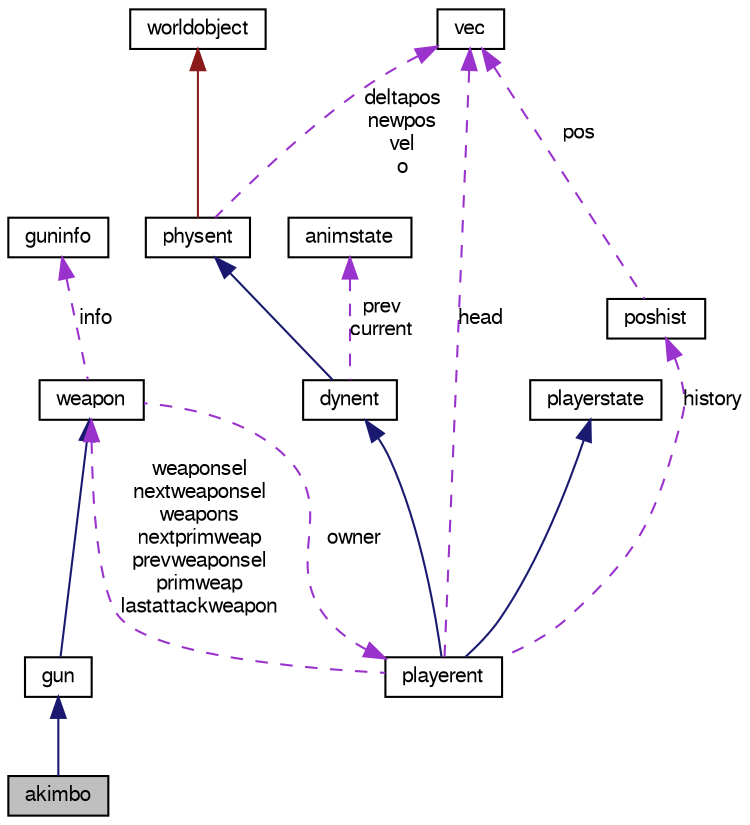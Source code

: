 digraph G
{
  edge [fontname="FreeSans",fontsize="10",labelfontname="FreeSans",labelfontsize="10"];
  node [fontname="FreeSans",fontsize="10",shape=record];
  Node1 [label="akimbo",height=0.2,width=0.4,color="black", fillcolor="grey75", style="filled" fontcolor="black"];
  Node2 -> Node1 [dir=back,color="midnightblue",fontsize="10",style="solid",fontname="FreeSans"];
  Node2 [label="gun",height=0.2,width=0.4,color="black", fillcolor="white", style="filled",URL="$structgun.html"];
  Node3 -> Node2 [dir=back,color="midnightblue",fontsize="10",style="solid",fontname="FreeSans"];
  Node3 [label="weapon",height=0.2,width=0.4,color="black", fillcolor="white", style="filled",URL="$structweapon.html"];
  Node4 -> Node3 [dir=back,color="darkorchid3",fontsize="10",style="dashed",label="owner",fontname="FreeSans"];
  Node4 [label="playerent",height=0.2,width=0.4,color="black", fillcolor="white", style="filled",URL="$classplayerent.html"];
  Node5 -> Node4 [dir=back,color="midnightblue",fontsize="10",style="solid",fontname="FreeSans"];
  Node5 [label="dynent",height=0.2,width=0.4,color="black", fillcolor="white", style="filled",URL="$classdynent.html"];
  Node6 -> Node5 [dir=back,color="midnightblue",fontsize="10",style="solid",fontname="FreeSans"];
  Node6 [label="physent",height=0.2,width=0.4,color="black", fillcolor="white", style="filled",URL="$classphysent.html"];
  Node7 -> Node6 [dir=back,color="firebrick4",fontsize="10",style="solid",fontname="FreeSans"];
  Node7 [label="worldobject",height=0.2,width=0.4,color="black", fillcolor="white", style="filled",URL="$classworldobject.html"];
  Node8 -> Node6 [dir=back,color="darkorchid3",fontsize="10",style="dashed",label="deltapos\nnewpos\nvel\no",fontname="FreeSans"];
  Node8 [label="vec",height=0.2,width=0.4,color="black", fillcolor="white", style="filled",URL="$structvec.html"];
  Node9 -> Node5 [dir=back,color="darkorchid3",fontsize="10",style="dashed",label="prev\ncurrent",fontname="FreeSans"];
  Node9 [label="animstate",height=0.2,width=0.4,color="black", fillcolor="white", style="filled",URL="$structanimstate.html"];
  Node10 -> Node4 [dir=back,color="midnightblue",fontsize="10",style="solid",fontname="FreeSans"];
  Node10 [label="playerstate",height=0.2,width=0.4,color="black", fillcolor="white", style="filled",URL="$classplayerstate.html"];
  Node11 -> Node4 [dir=back,color="darkorchid3",fontsize="10",style="dashed",label="history",fontname="FreeSans"];
  Node11 [label="poshist",height=0.2,width=0.4,color="black", fillcolor="white", style="filled",URL="$structposhist.html"];
  Node8 -> Node11 [dir=back,color="darkorchid3",fontsize="10",style="dashed",label="pos",fontname="FreeSans"];
  Node3 -> Node4 [dir=back,color="darkorchid3",fontsize="10",style="dashed",label="weaponsel\nnextweaponsel\nweapons\nnextprimweap\nprevweaponsel\nprimweap\nlastattackweapon",fontname="FreeSans"];
  Node8 -> Node4 [dir=back,color="darkorchid3",fontsize="10",style="dashed",label="head",fontname="FreeSans"];
  Node12 -> Node3 [dir=back,color="darkorchid3",fontsize="10",style="dashed",label="info",fontname="FreeSans"];
  Node12 [label="guninfo",height=0.2,width=0.4,color="black", fillcolor="white", style="filled",URL="$structguninfo.html"];
}
